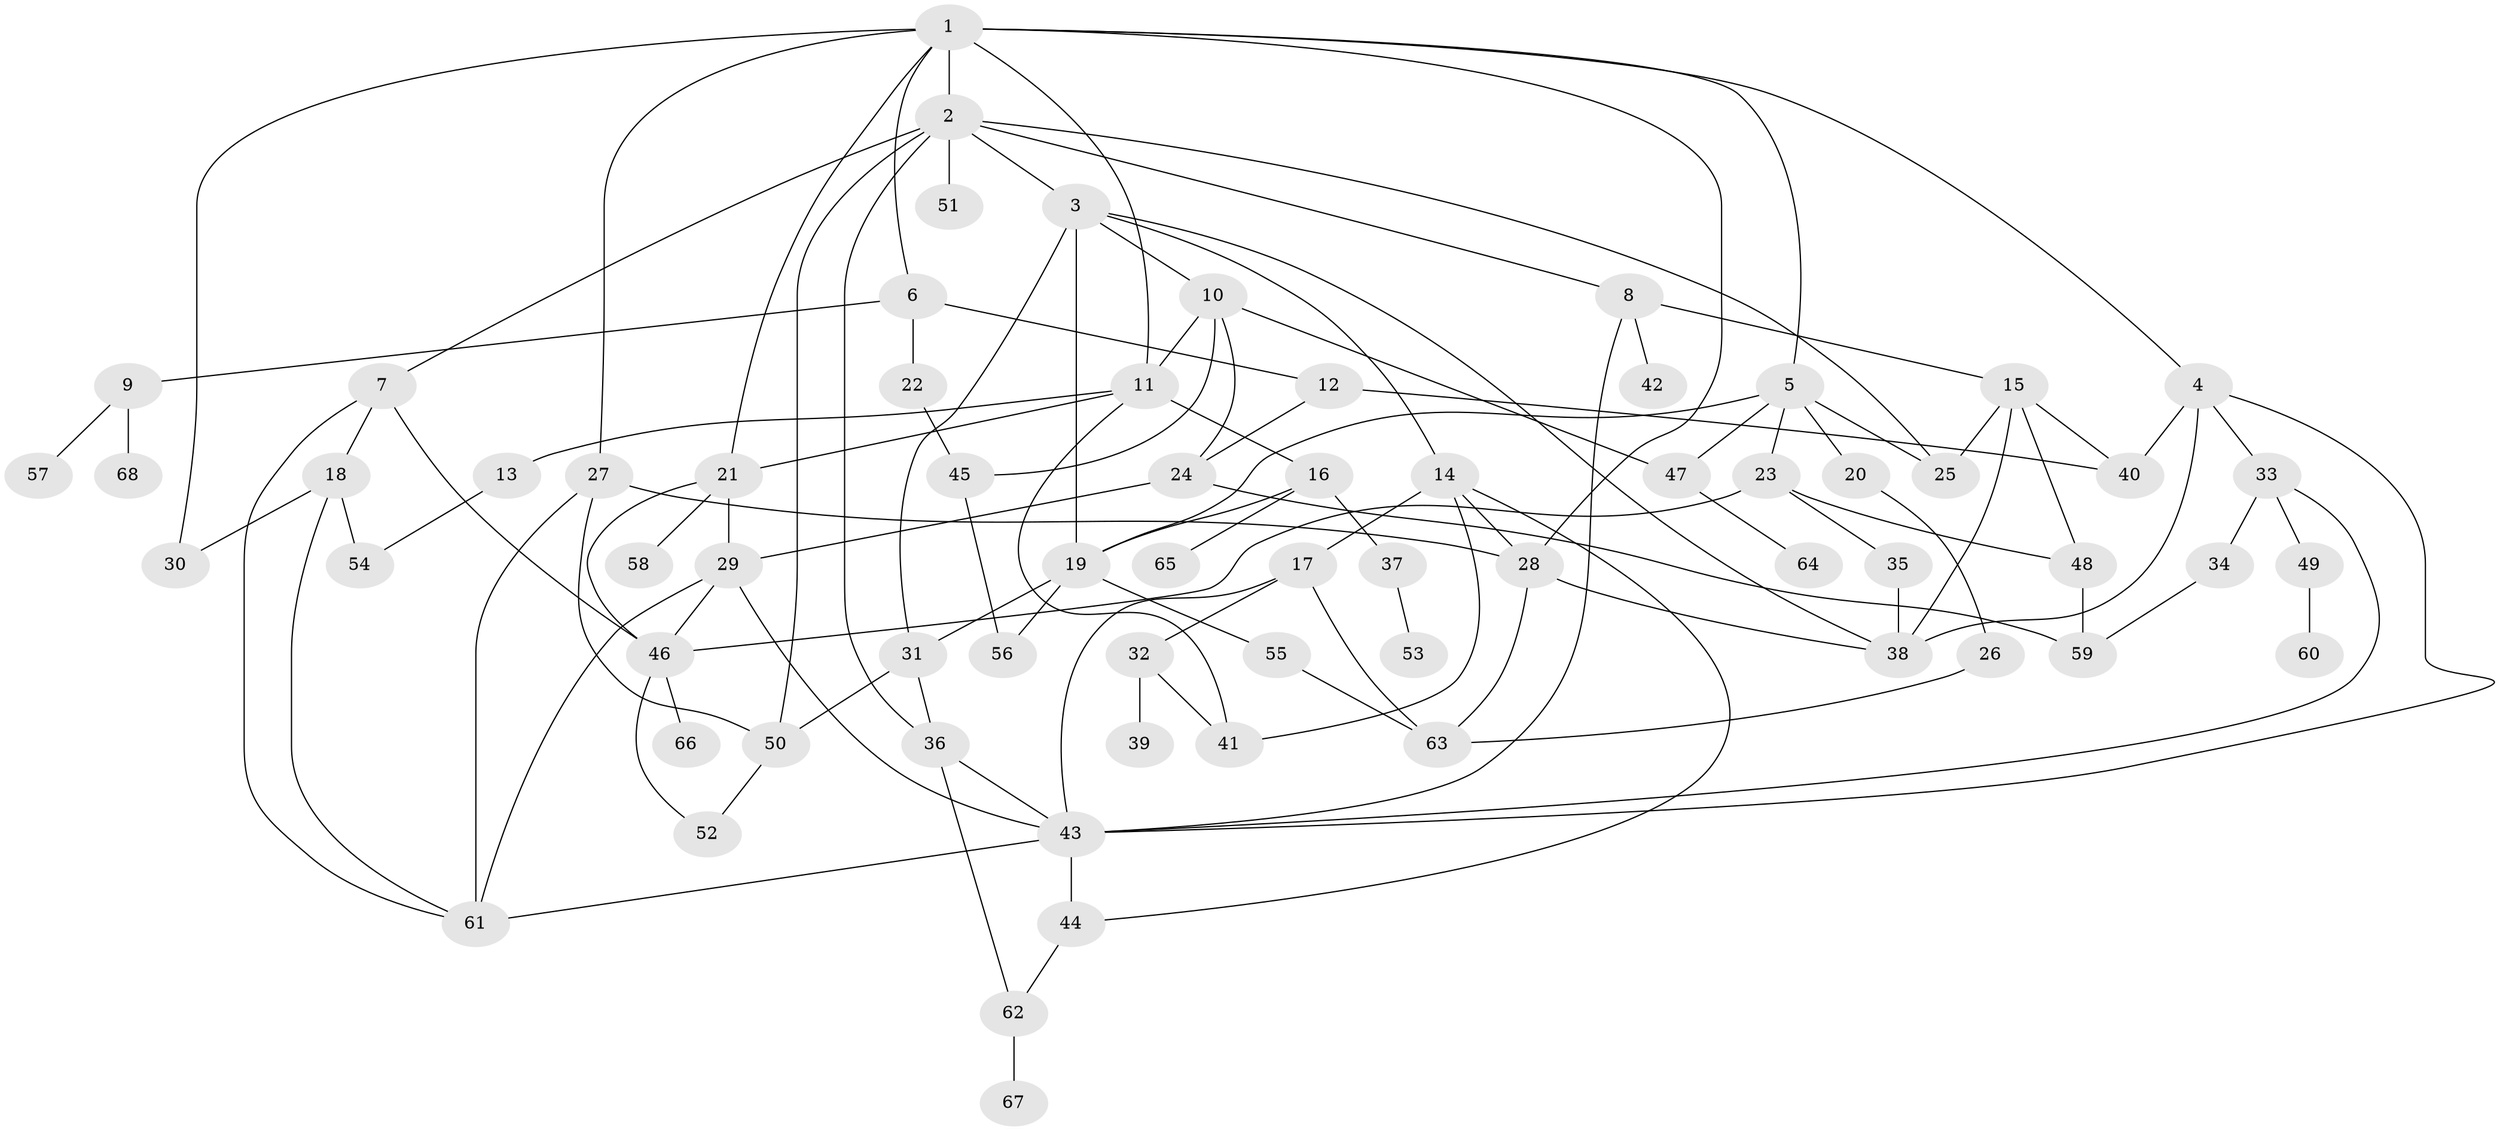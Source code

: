 // original degree distribution, {6: 0.051470588235294115, 9: 0.007352941176470588, 5: 0.0661764705882353, 8: 0.014705882352941176, 7: 0.007352941176470588, 4: 0.11029411764705882, 3: 0.22794117647058823, 2: 0.2647058823529412, 1: 0.25}
// Generated by graph-tools (version 1.1) at 2025/34/03/09/25 02:34:27]
// undirected, 68 vertices, 115 edges
graph export_dot {
graph [start="1"]
  node [color=gray90,style=filled];
  1;
  2;
  3;
  4;
  5;
  6;
  7;
  8;
  9;
  10;
  11;
  12;
  13;
  14;
  15;
  16;
  17;
  18;
  19;
  20;
  21;
  22;
  23;
  24;
  25;
  26;
  27;
  28;
  29;
  30;
  31;
  32;
  33;
  34;
  35;
  36;
  37;
  38;
  39;
  40;
  41;
  42;
  43;
  44;
  45;
  46;
  47;
  48;
  49;
  50;
  51;
  52;
  53;
  54;
  55;
  56;
  57;
  58;
  59;
  60;
  61;
  62;
  63;
  64;
  65;
  66;
  67;
  68;
  1 -- 2 [weight=1.0];
  1 -- 4 [weight=1.0];
  1 -- 5 [weight=1.0];
  1 -- 6 [weight=1.0];
  1 -- 11 [weight=1.0];
  1 -- 21 [weight=1.0];
  1 -- 27 [weight=1.0];
  1 -- 28 [weight=1.0];
  1 -- 30 [weight=1.0];
  2 -- 3 [weight=1.0];
  2 -- 7 [weight=1.0];
  2 -- 8 [weight=1.0];
  2 -- 25 [weight=1.0];
  2 -- 36 [weight=1.0];
  2 -- 50 [weight=1.0];
  2 -- 51 [weight=2.0];
  3 -- 10 [weight=1.0];
  3 -- 14 [weight=1.0];
  3 -- 19 [weight=2.0];
  3 -- 31 [weight=1.0];
  3 -- 38 [weight=1.0];
  4 -- 33 [weight=2.0];
  4 -- 38 [weight=1.0];
  4 -- 40 [weight=2.0];
  4 -- 43 [weight=1.0];
  5 -- 19 [weight=1.0];
  5 -- 20 [weight=1.0];
  5 -- 23 [weight=1.0];
  5 -- 25 [weight=1.0];
  5 -- 47 [weight=1.0];
  6 -- 9 [weight=1.0];
  6 -- 12 [weight=1.0];
  6 -- 22 [weight=2.0];
  7 -- 18 [weight=1.0];
  7 -- 46 [weight=1.0];
  7 -- 61 [weight=1.0];
  8 -- 15 [weight=1.0];
  8 -- 42 [weight=1.0];
  8 -- 43 [weight=1.0];
  9 -- 57 [weight=1.0];
  9 -- 68 [weight=1.0];
  10 -- 11 [weight=1.0];
  10 -- 24 [weight=1.0];
  10 -- 45 [weight=1.0];
  10 -- 47 [weight=1.0];
  11 -- 13 [weight=1.0];
  11 -- 16 [weight=1.0];
  11 -- 21 [weight=2.0];
  11 -- 41 [weight=1.0];
  12 -- 24 [weight=1.0];
  12 -- 40 [weight=1.0];
  13 -- 54 [weight=1.0];
  14 -- 17 [weight=1.0];
  14 -- 28 [weight=1.0];
  14 -- 41 [weight=1.0];
  14 -- 44 [weight=1.0];
  15 -- 25 [weight=1.0];
  15 -- 38 [weight=1.0];
  15 -- 40 [weight=1.0];
  15 -- 48 [weight=1.0];
  16 -- 19 [weight=1.0];
  16 -- 37 [weight=1.0];
  16 -- 65 [weight=1.0];
  17 -- 32 [weight=1.0];
  17 -- 43 [weight=1.0];
  17 -- 63 [weight=1.0];
  18 -- 30 [weight=1.0];
  18 -- 54 [weight=1.0];
  18 -- 61 [weight=1.0];
  19 -- 31 [weight=1.0];
  19 -- 55 [weight=1.0];
  19 -- 56 [weight=1.0];
  20 -- 26 [weight=1.0];
  21 -- 29 [weight=2.0];
  21 -- 46 [weight=1.0];
  21 -- 58 [weight=1.0];
  22 -- 45 [weight=1.0];
  23 -- 35 [weight=1.0];
  23 -- 46 [weight=1.0];
  23 -- 48 [weight=1.0];
  24 -- 29 [weight=1.0];
  24 -- 59 [weight=1.0];
  26 -- 63 [weight=1.0];
  27 -- 28 [weight=1.0];
  27 -- 50 [weight=1.0];
  27 -- 61 [weight=1.0];
  28 -- 38 [weight=1.0];
  28 -- 63 [weight=1.0];
  29 -- 43 [weight=1.0];
  29 -- 46 [weight=1.0];
  29 -- 61 [weight=1.0];
  31 -- 36 [weight=1.0];
  31 -- 50 [weight=2.0];
  32 -- 39 [weight=1.0];
  32 -- 41 [weight=1.0];
  33 -- 34 [weight=1.0];
  33 -- 43 [weight=1.0];
  33 -- 49 [weight=1.0];
  34 -- 59 [weight=1.0];
  35 -- 38 [weight=1.0];
  36 -- 43 [weight=1.0];
  36 -- 62 [weight=1.0];
  37 -- 53 [weight=1.0];
  43 -- 44 [weight=1.0];
  43 -- 61 [weight=1.0];
  44 -- 62 [weight=1.0];
  45 -- 56 [weight=1.0];
  46 -- 52 [weight=1.0];
  46 -- 66 [weight=1.0];
  47 -- 64 [weight=1.0];
  48 -- 59 [weight=1.0];
  49 -- 60 [weight=1.0];
  50 -- 52 [weight=1.0];
  55 -- 63 [weight=1.0];
  62 -- 67 [weight=1.0];
}
